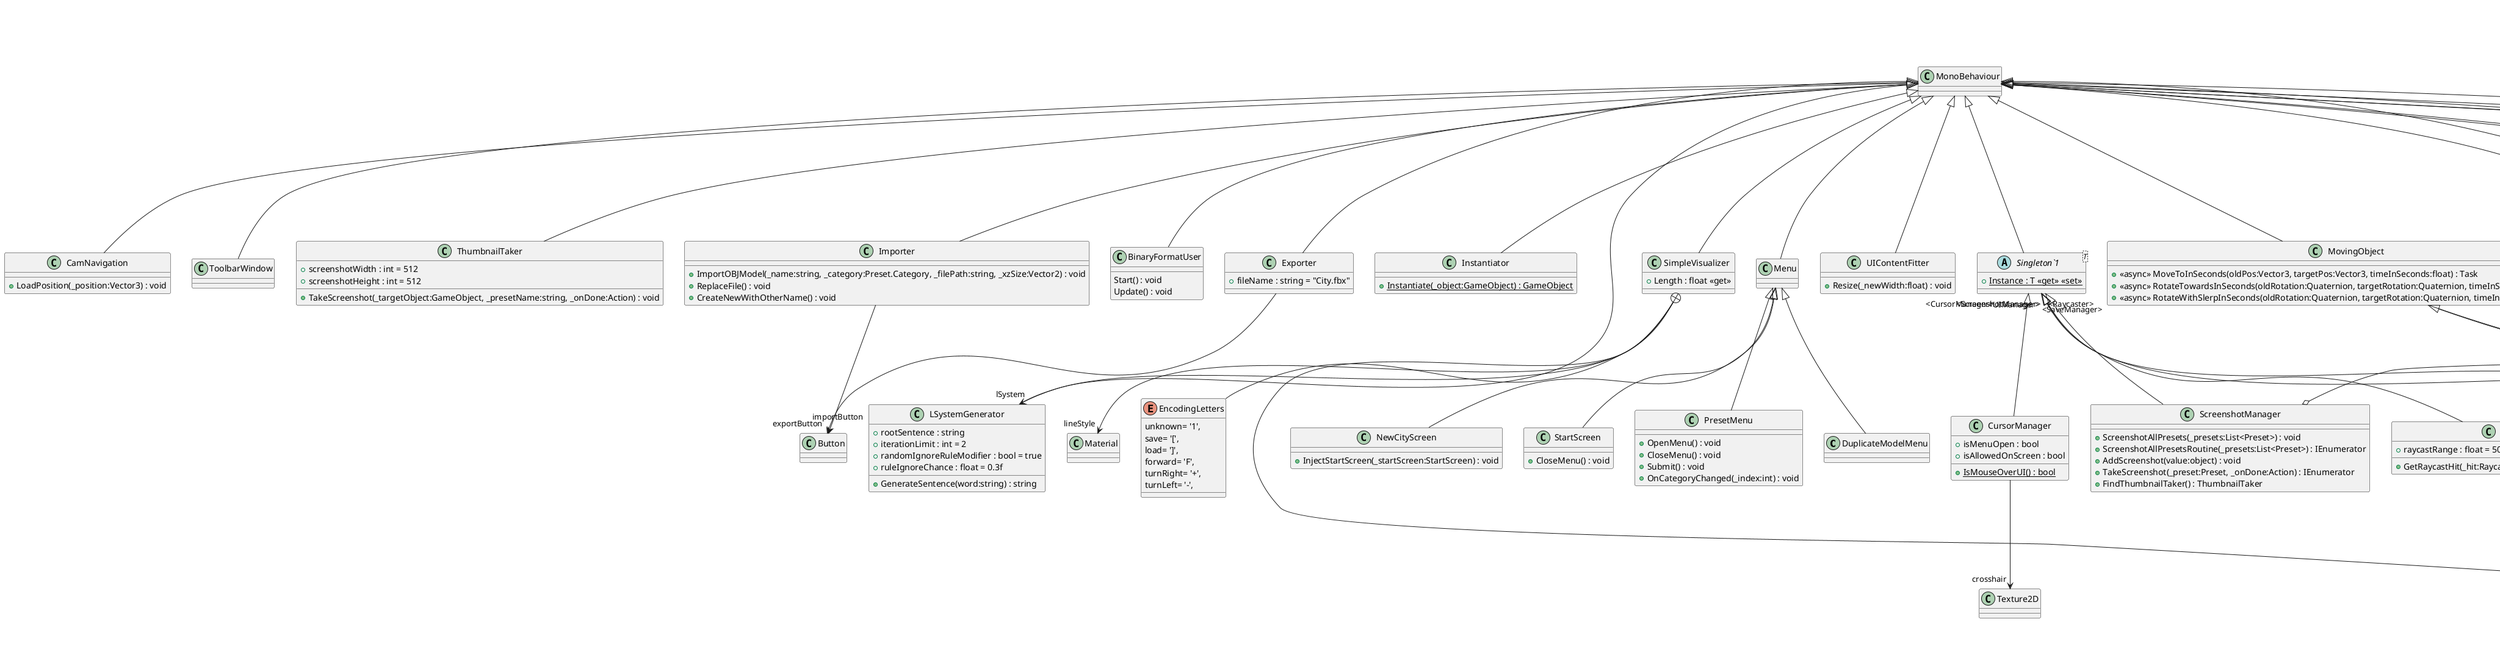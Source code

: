 @startuml
class DuplicateModelMenu {
}
Menu <|-- DuplicateModelMenu
class CamNavigation {
    + LoadPosition(_position:Vector3) : void
}
MonoBehaviour <|-- CamNavigation
class Raycaster {
    + raycastRange : float = 50f
    + GetRaycastHit(_hit:RaycastHit, _layers:LayerMask) : bool
}
class "Singleton`1"<T> {
}
"Singleton`1" "<Raycaster>" <|-- Raycaster
class Logger <<static>> {
    + {static} Log(_logText:string) : void
}
class NewCityScreen {
    + InjectStartScreen(_startScreen:StartScreen) : void
}
Menu <|-- NewCityScreen
class ToolbarWindow {
}
MonoBehaviour <|-- ToolbarWindow
class StartScreen {
    + CloseMenu() : void
}
Menu <|-- StartScreen
class AnimatedWindow {
    + isDown : bool
    + animationDuration : float = 0.5f
    + MoveUp() : void
    + MoveDown() : void
}
MovingObject <|-- AnimatedWindow
class PresetMenu {
    + OpenMenu() : void
    + CloseMenu() : void
    + Submit() : void
    + OnCategoryChanged(_index:int) : void
}
Menu <|-- PresetMenu
class CursorManager {
    + isMenuOpen : bool
    + isAllowedOnScreen : bool
    + {static} IsMouseOverUI() : bool
}
class "Singleton`1"<T> {
}
"Singleton`1" "<CursorManager>" <|-- CursorManager
CursorManager --> "crosshair" Texture2D
class ScreenshotManager {
    + ScreenshotAllPresets(_presets:List<Preset>) : void
    + ScreenshotAllPresetsRoutine(_presets:List<Preset>) : IEnumerator
    + AddScreenshot(value:object) : void
    + TakeScreenshot(_preset:Preset, _onDone:Action) : IEnumerator
    + FindThumbnailTaker() : ThumbnailTaker
}
class "Singleton`1"<T> {
}
class "Dictionary`2"<T1,T2> {
}
"Singleton`1" "<ScreenshotManager>" <|-- ScreenshotManager
ScreenshotManager o-> "presetSpriteDict<Preset,Sprite>" "Dictionary`2"
class ThumbnailTaker {
    + screenshotWidth : int = 512
    + screenshotHeight : int = 512
    + TakeScreenshot(_targetObject:GameObject, _presetName:string, _onDone:Action) : void
}
MonoBehaviour <|-- ThumbnailTaker
class PngToSprite <<static>> {
    + {static} ConvertToSprite(_width:int, _height:int, _pngPath:string) : Sprite
}
class SaveSystem <<static>> {
    + {static} fileName : string = "newCity"
    + {static} SaveAs(_data:SaveData) : bool
    + {static} Save(_data:SaveData) : bool
    + {static} Load() : SaveData
    + {static} SaveExists() : bool
    + {static} GetFilePath() : string
    + {static} GetBinaryFormatter() : BinaryFormatter
}
class Exporter {
    + fileName : string = "City.fbx"
}
MonoBehaviour <|-- Exporter
Exporter --> "exportButton" Button
class Vector2SerializationSurrogate {
    + GetObjectData(obj:object, info:SerializationInfo, context:StreamingContext) : void
    + SetObjectData(obj:object, info:SerializationInfo, context:StreamingContext, selector:ISurrogateSelector) : object
}
ISerializationSurrogate <|-- Vector2SerializationSurrogate
class JsonFormatUser {
    + JsonFormatUser()
    + Deserialize() : void
    + Serialize() : void
}
IFormatter <|-- JsonFormatUser
interface IFormatter {
    + Serialize() : void
    + Deserialize() : void
}
class QuaternionSerializationSurrogate {
    + GetObjectData(obj:object, info:SerializationInfo, context:StreamingContext) : void
    + SetObjectData(obj:object, info:SerializationInfo, context:StreamingContext, selector:ISurrogateSelector) : object
}
ISerializationSurrogate <|-- QuaternionSerializationSurrogate
class BinaryFormatUser {
    Start() : void
    Update() : void
}
MonoBehaviour <|-- BinaryFormatUser
class SaveManager {
    + Save(_saveAs:bool) : void
    + Load() : bool
}
class "Singleton`1"<T> {
}
"Singleton`1" "<SaveManager>" <|-- SaveManager
class Importer {
    + ImportOBJModel(_name:string, _category:Preset.Category, _filePath:string, _xzSize:Vector2) : void
    + ReplaceFile() : void
    + CreateNewWithOtherName() : void
}
MonoBehaviour <|-- Importer
Importer --> "importButton" Button
class Vector3SerializationSurrogate {
    + GetObjectData(obj:object, info:SerializationInfo, context:StreamingContext) : void
    + SetObjectData(obj:object, info:SerializationInfo, context:StreamingContext, selector:ISurrogateSelector) : object
}
ISerializationSurrogate <|-- Vector3SerializationSurrogate
class FilepathManager <<static>> {
    + {static} projectName : string = null
    + {static} GetApplicationDirectory() : string
    + {static} ScreenshotExists(_presetName:string) : bool
    + {static} GetScreenshotPath(_presetName:string) : string
    + {static} CreateUserModelDirectory() : void
    + {static} GetUserModelDirectory() : string
    + {static} ClearUserModelDirectory() : void
    + {static} GetProjectDirectory() : string
    + {static} GetSavePath() : string
    + {static} CheckProjectPath() : bool
}
class SaveData {
    + projectName : string
    + SaveData(_placedObjects:List<PlacedObject>, _presets:List<Preset>)
    + SaveData(_placedObjects:List<PlacedObject>, _presets:List<Preset>, _projectName:string)
    + SaveData(_placedObjects:List<PlacedObject>, _presets:List<Preset>, _projectName:string, _camPos:Vector3)
}
class "List`1"<T> {
}
SaveData --> "builtObjects<PlacedObject>" "List`1"
SaveData --> "presetCatalogue<Preset>" "List`1"
SaveData --> "cameraPosition" Vector3
class Menu {
}
MonoBehaviour <|-- Menu
class Grid <<static>> {
    + {static} cellSize : float = 1f
    + {static} ToGridPos(_pos:Vector3) : Vector3
}
class PlacedObject {
    + PlacedObject(_preset:Preset, _buildingPosition:Vector3, _rotation:Quaternion)
}
PlacedObject --> "preset" Preset
PlacedObject --> "buildingPos" Vector3
PlacedObject --> "rotation" Quaternion
class Builder {
    + isGridEnabled : bool
    + OnStart() : void
    + Reconstruct(_gameObjects:List<PlacedObject>) : void
    + SetCurrentPreset(_preset:Preset) : void
    + GetPlacedObjectList() : List<PlacedObject>
    + SwitchState(_stateType:Type) : void
}
MonoBehaviour <|-- Builder
IFSMOwner <|-- Builder
Builder o-> "sharedData" ScratchPad
Builder --> "library" PresetLibrary
Builder --> "mouseHitPos" Vector3
class ExtensionFilter <<struct>> {
    + Name : string
    + ExtensionFilter(filterName:string, filterExtensions:string[])
}
class StandaloneFileBrowser {
    {static} StandaloneFileBrowser()
    + {static} OpenFilePanel(title:string, directory:string, extension:string, multiselect:bool) : string[]
    + {static} OpenFilePanel(title:string, directory:string, extensions:ExtensionFilter[], multiselect:bool) : string[]
    + {static} OpenFilePanelAsync(title:string, directory:string, extension:string, multiselect:bool, cb:Action<string[]>) : void
    + {static} OpenFilePanelAsync(title:string, directory:string, extensions:ExtensionFilter[], multiselect:bool, cb:Action<string[]>) : void
    + {static} OpenFolderPanel(title:string, directory:string, multiselect:bool) : string[]
    + {static} OpenFolderPanelAsync(title:string, directory:string, multiselect:bool, cb:Action<string[]>) : void
    + {static} SaveFilePanel(title:string, directory:string, defaultName:string, extension:string) : string
    + {static} SaveFilePanel(title:string, directory:string, defaultName:string, extensions:ExtensionFilter[]) : string
    + {static} SaveFilePanelAsync(title:string, directory:string, defaultName:string, extension:string, cb:Action<string>) : void
    + {static} SaveFilePanelAsync(title:string, directory:string, defaultName:string, extensions:ExtensionFilter[], cb:Action<string>) : void
}
interface IStandaloneFileBrowser {
    OpenFilePanel(title:string, directory:string, extensions:ExtensionFilter[], multiselect:bool) : string[]
    OpenFolderPanel(title:string, directory:string, multiselect:bool) : string[]
    SaveFilePanel(title:string, directory:string, defaultName:string, extensions:ExtensionFilter[]) : string
    OpenFilePanelAsync(title:string, directory:string, extensions:ExtensionFilter[], multiselect:bool, cb:Action<string[]>) : void
    OpenFolderPanelAsync(title:string, directory:string, multiselect:bool, cb:Action<string[]>) : void
    SaveFilePanelAsync(title:string, directory:string, defaultName:string, extensions:ExtensionFilter[], cb:Action<string>) : void
}
class DefaultPreset {
    + DefaultPreset(_name:string, _category:Category)
    + <<override>> LoadInstance() : GameObject
}
Preset <|-- DefaultPreset
class PresetCatalogue <<static>> {
    + {static} SetDefaultPresets(_presetList:List<DefaultPresetLink>, _addToPresets:bool) : void
    + {static} LoadList(_presetList:List<Preset>) : void
    + {static} GetPresetByID(_presetID:int) : Preset
    + {static} GetPrefabByPreset(_preset:Preset) : GameObject
    + {static} PresetWithOBJNameExits(_objName:string) : bool
    + {static} AddNewEntry(_preset:Preset) : void
    + {static} GetFirstAvailableID() : int
}
class "List`1"<T> {
}
PresetCatalogue o-> "allPresets<Preset>" "List`1"
PresetCatalogue o-> "userPresets<Preset>" "List`1"
PresetCatalogue o-> "defaultPresets<DefaultPresetLink>" "List`1"
abstract class Preset {
    + presetID : int
    + presetName : string
    + Preset(_name:string, _category:Category)
    + {abstract} LoadInstance() : GameObject
    + LoadInstance(_position:Vector3) : GameObject
    + LoadInstance(_parent:Transform) : GameObject
    + LoadInstance(_position:Vector3, _parent:Transform) : GameObject
}
enum Category {
    None= 0,
    Road= 1,
    House= 2,
    Decoration= 3,
}
Preset o-> "category" Category
Preset o-> "XZSizeUnits" Vector2
Preset +-- Category
class DefaultPresetLink {
    + Debug() : void
}
ScriptableObject <|-- DefaultPresetLink
DefaultPresetLink --> "preset" DefaultPreset
DefaultPresetLink --> "prefab" GameObject
class UserPreset {
    + objFileName : string
    + UserPreset(_name:string, _category:Category, _objFileName:string)
    + UserPreset(_name:string, _category:Category, _objFileName:string, _xzSize:Vector2)
    + <<override>> LoadInstance() : GameObject
}
Preset <|-- UserPreset
class Instantiator {
    + {static} Instantiate(_object:GameObject) : GameObject
}
MonoBehaviour <|-- Instantiator
class PresetLibrary {
}
class "List`1"<T> {
}
ScriptableObject <|-- PresetLibrary
PresetLibrary --> "presets<DefaultPresetLink>" "List`1"
class BuildState {
    + BuildState(_groundLayer:LayerMask)
    + <<override>> OnEnter() : void
    + <<override>> OnExit() : void
    + <<override>> OnFixedUpdate() : void
    + <<override>> OnUpdate() : void
}
State <|-- BuildState
class ScratchPad {
    + RegisterOrUpdate(_id:string, _data:object) : void
    + Get(_id:string) : T
}
interface IFSMOwner {
}
IFSMOwner --> "sharedData" ScratchPad
class BuildingModeFSM {
    + BuildingModeFSM(_owner:IFSMOwner, _groundLayers:LayerMask, _buildingLayers:LayerMask)
}
FSM <|-- BuildingModeFSM
BuildingModeFSM --> "groundLayers" LayerMask
BuildingModeFSM --> "buildingLayers" LayerMask
abstract class State {
    + InjectFSM(_fsm:FSM, _scratchPad:ScratchPad) : void
    + {abstract} OnUpdate() : void
    + {abstract} OnFixedUpdate() : void
    + {abstract} OnEnter() : void
    + {abstract} OnExit() : void
}
abstract class FSM {
    + FSM(_owner:IFSMOwner)
    + Start() : void
    + OnUpdate() : void
    + OnFixedUpdate() : void
    + ExitCurrentState() : void
    + SwitchState(stateType:Type) : void
    + GetCurrentState() : State
}
class DemolishState {
    + DemolishState(_buildingLayer:LayerMask)
    + <<override>> OnEnter() : void
    + <<override>> OnExit() : void
    + <<override>> OnFixedUpdate() : void
    + <<override>> OnUpdate() : void
}
State <|-- DemolishState
class EditState {
    + EditState(_groundLayer:LayerMask, _buildingLayer:LayerMask)
    + <<override>> OnEnter() : void
    + <<override>> OnExit() : void
    + <<override>> OnFixedUpdate() : void
    + <<override>> OnUpdate() : void
}
State <|-- EditState
class UIManager {
    + isMenuOpen : bool
    + AddPresetButton(_preset:Preset) : void
    + ShowBuilderUI() : void
    + EnableLoadingScreen(_isEnabled:bool) : void
    + ShowLogText(_text:string) : void
    + AssignSpriteToButton(_preset:Preset, _sprite:Sprite) : void
}
class "Singleton`1"<T> {
}
"Singleton`1" "<UIManager>" <|-- UIManager
class TabGroup {
    + Add(_tabButton:TabButton) : void
    + OnTabExit(_button:TabButton) : void
    + OnTabSelected(_button:TabButton) : void
}
class "List`1"<T> {
}
MonoBehaviour <|-- TabGroup
TabGroup --> "tabButtons<TabButton>" "List`1"
class UIContentFitter {
    + Resize(_newWidth:float) : void
}
MonoBehaviour <|-- UIContentFitter
class TabButton {
}
MonoBehaviour <|-- TabButton
TabButton --> "tabGroup" TabGroup
TabButton --> "backgroundImage" Image
class UIList {
    + UIList(_prefab:GameObject, _parent:GameObject, _elementOffset:float, _direction:Vector3)
    + AddElement() : GameObject
    + Reset() : void
    + EnableParent(_enabled:bool) : void
    + GetParent() : GameObject
    + GetTotalSize() : float
}
class "List`1"<T> {
}
UIList o-> "elements<GameObject>" "List`1"
class MenuFunctions {
    + Quit() : void
}
ScriptableObject <|-- MenuFunctions
class MovingObject {
    + <<async>> MoveToInSeconds(oldPos:Vector3, targetPos:Vector3, timeInSeconds:float) : Task
    + <<async>> RotateTowardsInSeconds(oldRotation:Quaternion, targetRotation:Quaternion, timeInSeconds:float) : Task
    + <<async>> RotateWithSlerpInSeconds(oldRotation:Quaternion, targetRotation:Quaternion, timeInSeconds:float) : Task
}
MonoBehaviour <|-- MovingObject
MovingObject --> "rotationCurve" AnimationCurve
class AgentParameters {
    + currentRoadLength : float
}
AgentParameters --> "position" Vector3
AgentParameters --> "direction" Vector3
class LSystemGenerator {
    + rootSentence : string
    + iterationLimit : int = 2
    + randomIgnoreRuleModifier : bool = true
    + ruleIgnoreChance : float = 0.3f
    + GenerateSentence(word:string) : string
}
MonoBehaviour <|-- LSystemGenerator
class sRule {
    + letter : string
    + GetResults() : string
}
ScriptableObject <|-- sRule
class SimpleVisualizer {
    + Length : float <<get>>
}
enum EncodingLetters {
    unknown= '1',
    save= '[',
    load= ']',
    forward= 'F',
    turnRight= '+',
    turnLeft= '-',
}
MonoBehaviour <|-- SimpleVisualizer
SimpleVisualizer --> "lSystem" LSystemGenerator
SimpleVisualizer --> "pointPrefab" GameObject
SimpleVisualizer --> "lineStyle" Material
SimpleVisualizer +-- EncodingLetters
class CanvasSampleOpenFileTextMultiple {
    + OnPointerDown(eventData:PointerEventData) : void
    Start() : void
}
MonoBehaviour <|-- CanvasSampleOpenFileTextMultiple
IPointerDownHandler <|-- CanvasSampleOpenFileTextMultiple
CanvasSampleOpenFileTextMultiple --> "output" Text
class CanvasSampleOpenFileImage {
    + OnPointerDown(eventData:PointerEventData) : void
    Start() : void
}
MonoBehaviour <|-- CanvasSampleOpenFileImage
IPointerDownHandler <|-- CanvasSampleOpenFileImage
CanvasSampleOpenFileImage --> "output" RawImage
class CanvasSampleOpenFileText {
    + OnPointerDown(eventData:PointerEventData) : void
    Start() : void
}
MonoBehaviour <|-- CanvasSampleOpenFileText
IPointerDownHandler <|-- CanvasSampleOpenFileText
CanvasSampleOpenFileText --> "output" Text
class BasicSample {
    + SetFullScreen(fullScreenValue:bool) : void
    OnGUI() : void
    + WriteResult(paths:string[]) : void
    + WriteResult(path:string) : void
}
MonoBehaviour <|-- BasicSample
class CanvasSampleSaveFileImage {
    Awake() : void
    + OnPointerDown(eventData:PointerEventData) : void
    Start() : void
    + OnClick() : void
}
MonoBehaviour <|-- CanvasSampleSaveFileImage
IPointerDownHandler <|-- CanvasSampleSaveFileImage
CanvasSampleSaveFileImage --> "output" Text
class CanvasSampleSaveFileText {
    + OnPointerDown(eventData:PointerEventData) : void
    Start() : void
    + OnClick() : void
}
MonoBehaviour <|-- CanvasSampleSaveFileText
IPointerDownHandler <|-- CanvasSampleSaveFileText
CanvasSampleSaveFileText --> "output" Text
class Helpers <<static>> {
    + {static} Map(min1:float, max1:float, min2:float, max2:float, value:float) : float
    + {static} ToVector3Int(vector:Vector3) : Vector3Int
    + {static} SetXPosition(_transform:Transform, _x:float) : void
    + {static} SetYPosition(_transform:Transform, _y:float) : void
    + {static} SetZPosition(_transform:Transform, _z:float) : void
    + {static} RotateYToRight(_object:GameObject, _angle:float) : Quaternion
    + {static} SplitSubmeshes(_mesh:Mesh, _materials:Material[], _meshRenderer:MeshRenderer) : Mesh[]
}
class CollectionExtentions <<static>> {
    + {static} GetRandomEntry(_array:T[]) : T
}
class ServiceLocator <<static>> {
    + {static} RegisterService(t:T) : void
    + {static} GetService() : T
}
abstract class "Singleton`1"<T> {
    + {static} Instance : T <<get>> <<set>>
}
MonoBehaviour <|-- "Singleton`1"
enum EventName {
    PRESETS_LOADED= 0,
    TAB_CHANGED= 1,
    ON_OBJNAME_ALREADY_EXISTS= 2,
    IMPORT_SUCCESS= 3,
    MENU_OPENED= 4,
    MENU_CLOSED= 5,
}
class EventSystem <<static>> {
    + {static} Subscribe(_evt:EventName, _func:EventCallback) : void
    + {static} Unsubscribe(_evt:EventName, _func:EventCallback) : void
    + {static} RaiseEvent(_evt:EventName, _value:object) : void
}
@enduml
